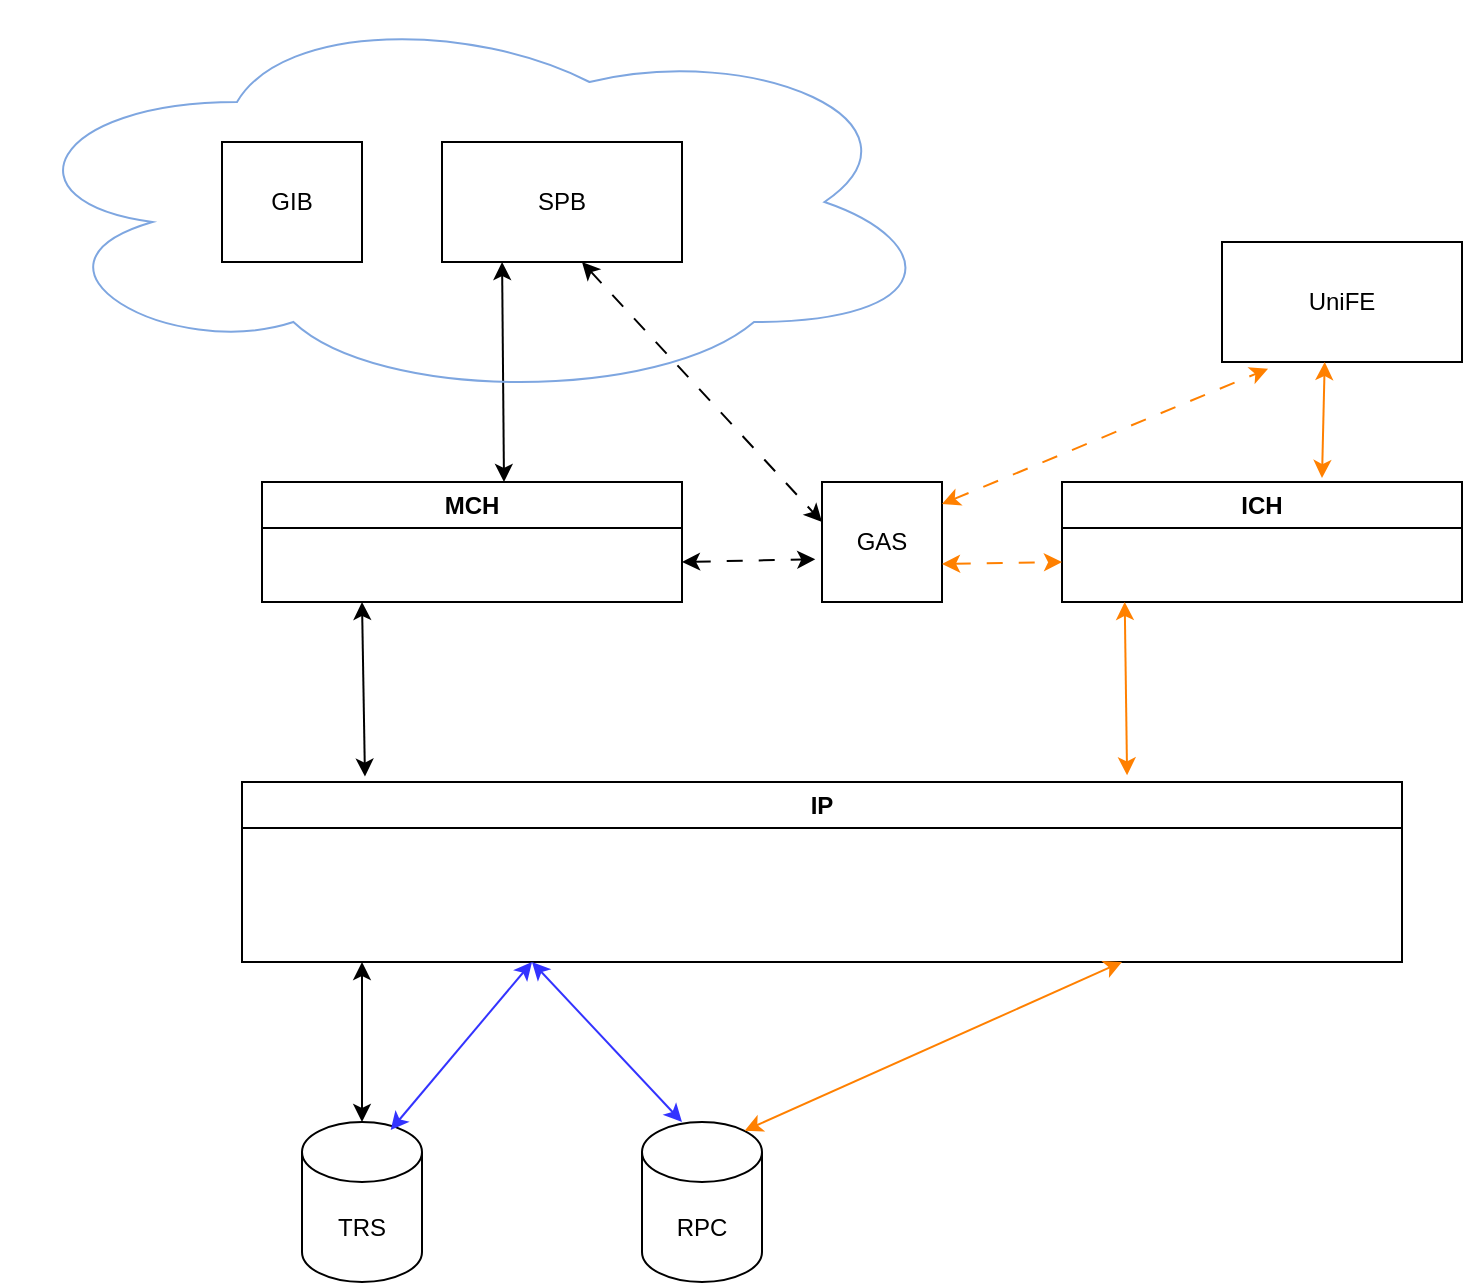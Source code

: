 <mxfile version="23.0.2" type="github">
  <diagram name="Stránka-1" id="Ga1OhwVBPZ968H5cjs24">
    <mxGraphModel dx="2261" dy="863" grid="1" gridSize="10" guides="1" tooltips="1" connect="1" arrows="1" fold="1" page="1" pageScale="1" pageWidth="827" pageHeight="1169" math="0" shadow="0">
      <root>
        <mxCell id="0" />
        <mxCell id="1" parent="0" />
        <mxCell id="9jIiAXSumbkcq5AqeXTl-1" value="MCH" style="swimlane;whiteSpace=wrap;html=1;" vertex="1" parent="1">
          <mxGeometry x="90" y="280" width="210" height="60" as="geometry" />
        </mxCell>
        <mxCell id="9jIiAXSumbkcq5AqeXTl-2" value="IP" style="swimlane;whiteSpace=wrap;html=1;" vertex="1" parent="1">
          <mxGeometry x="80" y="430" width="580" height="90" as="geometry" />
        </mxCell>
        <mxCell id="9jIiAXSumbkcq5AqeXTl-3" value="GIB" style="rounded=0;whiteSpace=wrap;html=1;" vertex="1" parent="1">
          <mxGeometry x="70" y="110" width="70" height="60" as="geometry" />
        </mxCell>
        <mxCell id="9jIiAXSumbkcq5AqeXTl-4" value="SPB" style="rounded=0;whiteSpace=wrap;html=1;" vertex="1" parent="1">
          <mxGeometry x="180" y="110" width="120" height="60" as="geometry" />
        </mxCell>
        <mxCell id="9jIiAXSumbkcq5AqeXTl-5" value="ICH" style="swimlane;whiteSpace=wrap;html=1;" vertex="1" parent="1">
          <mxGeometry x="490" y="280" width="200" height="60" as="geometry" />
        </mxCell>
        <mxCell id="9jIiAXSumbkcq5AqeXTl-6" value="UniFE" style="rounded=0;whiteSpace=wrap;html=1;" vertex="1" parent="1">
          <mxGeometry x="570" y="160" width="120" height="60" as="geometry" />
        </mxCell>
        <mxCell id="9jIiAXSumbkcq5AqeXTl-7" value="TRS" style="shape=cylinder3;whiteSpace=wrap;html=1;boundedLbl=1;backgroundOutline=1;size=15;" vertex="1" parent="1">
          <mxGeometry x="110" y="600" width="60" height="80" as="geometry" />
        </mxCell>
        <mxCell id="9jIiAXSumbkcq5AqeXTl-8" value="RPC" style="shape=cylinder3;whiteSpace=wrap;html=1;boundedLbl=1;backgroundOutline=1;size=15;" vertex="1" parent="1">
          <mxGeometry x="280" y="600" width="60" height="80" as="geometry" />
        </mxCell>
        <mxCell id="9jIiAXSumbkcq5AqeXTl-9" value="" style="endArrow=classic;startArrow=classic;html=1;rounded=0;entryX=0.25;entryY=1;entryDx=0;entryDy=0;strokeColor=#3333FF;exitX=0.739;exitY=0.05;exitDx=0;exitDy=0;exitPerimeter=0;" edge="1" parent="1" source="9jIiAXSumbkcq5AqeXTl-7" target="9jIiAXSumbkcq5AqeXTl-2">
          <mxGeometry width="50" height="50" relative="1" as="geometry">
            <mxPoint x="160" y="600" as="sourcePoint" />
            <mxPoint x="210" y="550" as="targetPoint" />
          </mxGeometry>
        </mxCell>
        <mxCell id="9jIiAXSumbkcq5AqeXTl-10" value="" style="endArrow=classic;startArrow=classic;html=1;rounded=0;entryX=0.25;entryY=1;entryDx=0;entryDy=0;strokeColor=#3333FF;" edge="1" parent="1" target="9jIiAXSumbkcq5AqeXTl-2">
          <mxGeometry width="50" height="50" relative="1" as="geometry">
            <mxPoint x="300" y="600" as="sourcePoint" />
            <mxPoint x="350" y="550" as="targetPoint" />
          </mxGeometry>
        </mxCell>
        <mxCell id="9jIiAXSumbkcq5AqeXTl-11" value="" style="endArrow=classic;startArrow=classic;html=1;rounded=0;exitX=0.106;exitY=-0.03;exitDx=0;exitDy=0;exitPerimeter=0;" edge="1" parent="1" source="9jIiAXSumbkcq5AqeXTl-2">
          <mxGeometry width="50" height="50" relative="1" as="geometry">
            <mxPoint x="115" y="430" as="sourcePoint" />
            <mxPoint x="140" y="340" as="targetPoint" />
          </mxGeometry>
        </mxCell>
        <mxCell id="9jIiAXSumbkcq5AqeXTl-12" value="" style="endArrow=classic;startArrow=classic;html=1;rounded=0;exitX=0.106;exitY=-0.03;exitDx=0;exitDy=0;exitPerimeter=0;entryX=0.532;entryY=0.65;entryDx=0;entryDy=0;entryPerimeter=0;" edge="1" parent="1" target="9jIiAXSumbkcq5AqeXTl-20">
          <mxGeometry width="50" height="50" relative="1" as="geometry">
            <mxPoint x="211" y="280" as="sourcePoint" />
            <mxPoint x="90" y="260" as="targetPoint" />
          </mxGeometry>
        </mxCell>
        <mxCell id="9jIiAXSumbkcq5AqeXTl-13" value="" style="endArrow=classic;startArrow=classic;html=1;rounded=0;" edge="1" parent="1">
          <mxGeometry width="50" height="50" relative="1" as="geometry">
            <mxPoint x="140" y="600" as="sourcePoint" />
            <mxPoint x="140" y="520" as="targetPoint" />
          </mxGeometry>
        </mxCell>
        <mxCell id="9jIiAXSumbkcq5AqeXTl-14" value="GAS" style="rounded=0;whiteSpace=wrap;html=1;" vertex="1" parent="1">
          <mxGeometry x="370" y="280" width="60" height="60" as="geometry" />
        </mxCell>
        <mxCell id="9jIiAXSumbkcq5AqeXTl-15" value="" style="endArrow=classic;startArrow=classic;html=1;rounded=0;entryX=-0.056;entryY=0.644;entryDx=0;entryDy=0;entryPerimeter=0;dashed=1;dashPattern=8 8;" edge="1" parent="1" target="9jIiAXSumbkcq5AqeXTl-14">
          <mxGeometry width="50" height="50" relative="1" as="geometry">
            <mxPoint x="300" y="320" as="sourcePoint" />
            <mxPoint x="350" y="270" as="targetPoint" />
          </mxGeometry>
        </mxCell>
        <mxCell id="9jIiAXSumbkcq5AqeXTl-16" value="" style="endArrow=classic;startArrow=classic;html=1;rounded=0;dashed=1;dashPattern=8 8;strokeColor=#FF8000;" edge="1" parent="1">
          <mxGeometry width="50" height="50" relative="1" as="geometry">
            <mxPoint x="430" y="321" as="sourcePoint" />
            <mxPoint x="490" y="320" as="targetPoint" />
          </mxGeometry>
        </mxCell>
        <mxCell id="9jIiAXSumbkcq5AqeXTl-17" value="" style="endArrow=classic;startArrow=classic;html=1;rounded=0;entryX=0.178;entryY=1.033;entryDx=0;entryDy=0;entryPerimeter=0;strokeColor=#FF8000;" edge="1" parent="1">
          <mxGeometry width="50" height="50" relative="1" as="geometry">
            <mxPoint x="620" y="278.02" as="sourcePoint" />
            <mxPoint x="621.36" y="220.0" as="targetPoint" />
          </mxGeometry>
        </mxCell>
        <mxCell id="9jIiAXSumbkcq5AqeXTl-18" value="" style="endArrow=classic;startArrow=classic;html=1;rounded=0;entryX=0.178;entryY=1.033;entryDx=0;entryDy=0;entryPerimeter=0;exitX=0.763;exitY=-0.037;exitDx=0;exitDy=0;exitPerimeter=0;strokeColor=#FF8000;" edge="1" parent="1" source="9jIiAXSumbkcq5AqeXTl-2">
          <mxGeometry width="50" height="50" relative="1" as="geometry">
            <mxPoint x="520" y="398.02" as="sourcePoint" />
            <mxPoint x="521.36" y="340" as="targetPoint" />
          </mxGeometry>
        </mxCell>
        <mxCell id="9jIiAXSumbkcq5AqeXTl-19" value="" style="endArrow=classic;startArrow=classic;html=1;rounded=0;entryX=0.178;entryY=1.033;entryDx=0;entryDy=0;entryPerimeter=0;exitX=0.855;exitY=0;exitDx=0;exitDy=4.35;exitPerimeter=0;strokeColor=#FF8000;" edge="1" parent="1" source="9jIiAXSumbkcq5AqeXTl-8">
          <mxGeometry width="50" height="50" relative="1" as="geometry">
            <mxPoint x="521.64" y="607" as="sourcePoint" />
            <mxPoint x="520.0" y="520" as="targetPoint" />
          </mxGeometry>
        </mxCell>
        <mxCell id="9jIiAXSumbkcq5AqeXTl-20" value="" style="ellipse;shape=cloud;whiteSpace=wrap;html=1;fillColor=none;strokeColor=#7EA6E0;" vertex="1" parent="1">
          <mxGeometry x="-40" y="40" width="470" height="200" as="geometry" />
        </mxCell>
        <mxCell id="9jIiAXSumbkcq5AqeXTl-22" value="" style="endArrow=classic;startArrow=classic;html=1;rounded=0;entryX=-0.056;entryY=0.644;entryDx=0;entryDy=0;entryPerimeter=0;dashed=1;dashPattern=8 8;exitX=0.617;exitY=0.65;exitDx=0;exitDy=0;exitPerimeter=0;" edge="1" parent="1" source="9jIiAXSumbkcq5AqeXTl-20">
          <mxGeometry width="50" height="50" relative="1" as="geometry">
            <mxPoint x="303" y="301" as="sourcePoint" />
            <mxPoint x="370" y="300" as="targetPoint" />
          </mxGeometry>
        </mxCell>
        <mxCell id="9jIiAXSumbkcq5AqeXTl-23" value="" style="endArrow=classic;startArrow=classic;html=1;rounded=0;dashed=1;dashPattern=8 8;strokeColor=#FF8000;entryX=0.192;entryY=1.056;entryDx=0;entryDy=0;entryPerimeter=0;" edge="1" parent="1" target="9jIiAXSumbkcq5AqeXTl-6">
          <mxGeometry width="50" height="50" relative="1" as="geometry">
            <mxPoint x="430" y="291" as="sourcePoint" />
            <mxPoint x="490" y="290" as="targetPoint" />
          </mxGeometry>
        </mxCell>
      </root>
    </mxGraphModel>
  </diagram>
</mxfile>
